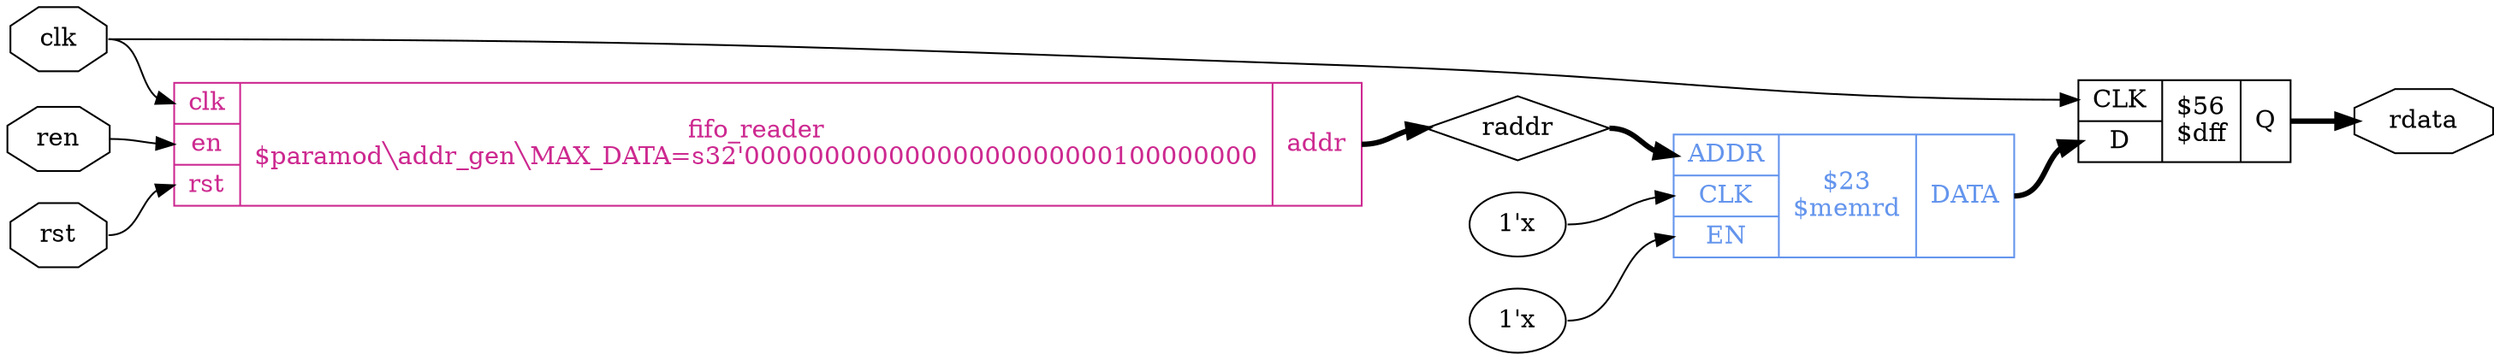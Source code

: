 digraph "fifo" {
rankdir="LR";
remincross=true;
n2 [ shape=diamond, label="raddr", color="black", fontcolor="black" ];
n3 [ shape=octagon, label="rdata", color="black", fontcolor="black" ];
n4 [ shape=octagon, label="rst", color="black", fontcolor="black" ];
n5 [ shape=octagon, label="clk", color="black", fontcolor="black" ];
n6 [ shape=octagon, label="ren", color="black", fontcolor="black" ];
c10 [ shape=record, label="{{<p7> CLK|<p8> D}|$56\n$dff|{<p9> Q}}",  ];
c13 [ shape=record, label="{{<p5> clk|<p11> en|<p4> rst}|fifo_reader\n$paramod&#9586;addr_gen&#9586;MAX_DATA=s32'00000000000000000000000100000000|{<p12> addr}}", color="maroon3", fontcolor="maroon3" ];
v0 [ label="1'x" ];
v1 [ label="1'x" ];
c17 [ shape=record, label="{{<p14> ADDR|<p7> CLK|<p15> EN}|$23\n$memrd|{<p16> DATA}}", color="cornflowerblue", fontcolor="cornflowerblue" ];
c17:p16:e -> c10:p8:w [color="black", fontcolor="black", style="setlinewidth(3)", label=""];
c13:p12:e -> n2:w [color="black", fontcolor="black", style="setlinewidth(3)", label=""];
n2:e -> c17:p14:w [color="black", fontcolor="black", style="setlinewidth(3)", label=""];
c10:p9:e -> n3:w [color="black", fontcolor="black", style="setlinewidth(3)", label=""];
n4:e -> c13:p4:w [color="black", fontcolor="black", label=""];
n5:e -> c10:p7:w [color="black", fontcolor="black", label=""];
n5:e -> c13:p5:w [color="black", fontcolor="black", label=""];
n6:e -> c13:p11:w [color="black", fontcolor="black", label=""];
v0:e -> c17:p15:w [color="black", fontcolor="black", label=""];
v1:e -> c17:p7:w [color="black", fontcolor="black", label=""];
}
